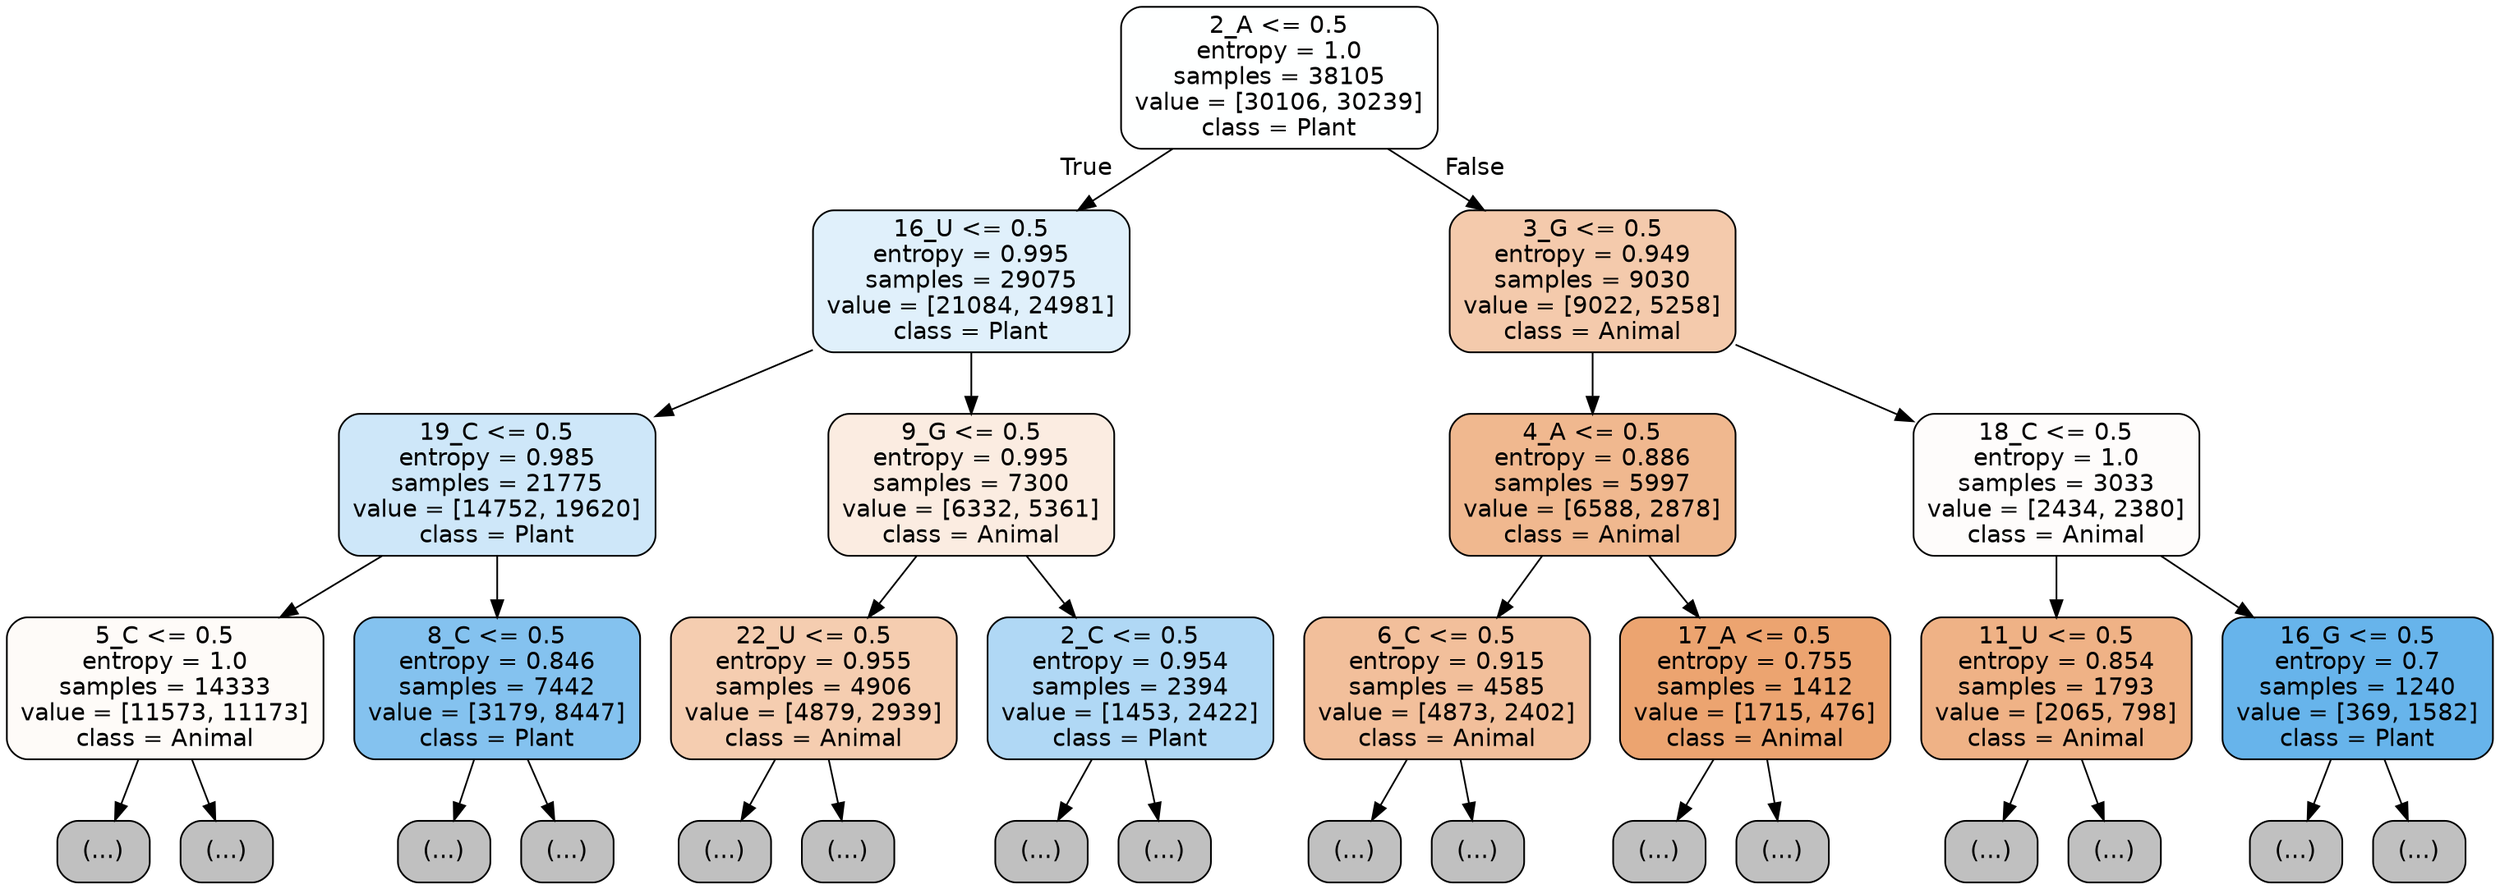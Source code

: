 digraph Tree {
node [shape=box, style="filled, rounded", color="black", fontname="helvetica"] ;
edge [fontname="helvetica"] ;
0 [label="2_A <= 0.5\nentropy = 1.0\nsamples = 38105\nvalue = [30106, 30239]\nclass = Plant", fillcolor="#feffff"] ;
1 [label="16_U <= 0.5\nentropy = 0.995\nsamples = 29075\nvalue = [21084, 24981]\nclass = Plant", fillcolor="#e0f0fb"] ;
0 -> 1 [labeldistance=2.5, labelangle=45, headlabel="True"] ;
2 [label="19_C <= 0.5\nentropy = 0.985\nsamples = 21775\nvalue = [14752, 19620]\nclass = Plant", fillcolor="#cee7f9"] ;
1 -> 2 ;
3 [label="5_C <= 0.5\nentropy = 1.0\nsamples = 14333\nvalue = [11573, 11173]\nclass = Animal", fillcolor="#fefbf8"] ;
2 -> 3 ;
4 [label="(...)", fillcolor="#C0C0C0"] ;
3 -> 4 ;
5543 [label="(...)", fillcolor="#C0C0C0"] ;
3 -> 5543 ;
6926 [label="8_C <= 0.5\nentropy = 0.846\nsamples = 7442\nvalue = [3179, 8447]\nclass = Plant", fillcolor="#84c2ef"] ;
2 -> 6926 ;
6927 [label="(...)", fillcolor="#C0C0C0"] ;
6926 -> 6927 ;
8604 [label="(...)", fillcolor="#C0C0C0"] ;
6926 -> 8604 ;
9179 [label="9_G <= 0.5\nentropy = 0.995\nsamples = 7300\nvalue = [6332, 5361]\nclass = Animal", fillcolor="#fbece1"] ;
1 -> 9179 ;
9180 [label="22_U <= 0.5\nentropy = 0.955\nsamples = 4906\nvalue = [4879, 2939]\nclass = Animal", fillcolor="#f5cdb0"] ;
9179 -> 9180 ;
9181 [label="(...)", fillcolor="#C0C0C0"] ;
9180 -> 9181 ;
11522 [label="(...)", fillcolor="#C0C0C0"] ;
9180 -> 11522 ;
11841 [label="2_C <= 0.5\nentropy = 0.954\nsamples = 2394\nvalue = [1453, 2422]\nclass = Plant", fillcolor="#b0d8f5"] ;
9179 -> 11841 ;
11842 [label="(...)", fillcolor="#C0C0C0"] ;
11841 -> 11842 ;
12499 [label="(...)", fillcolor="#C0C0C0"] ;
11841 -> 12499 ;
12778 [label="3_G <= 0.5\nentropy = 0.949\nsamples = 9030\nvalue = [9022, 5258]\nclass = Animal", fillcolor="#f4caac"] ;
0 -> 12778 [labeldistance=2.5, labelangle=-45, headlabel="False"] ;
12779 [label="4_A <= 0.5\nentropy = 0.886\nsamples = 5997\nvalue = [6588, 2878]\nclass = Animal", fillcolor="#f0b88f"] ;
12778 -> 12779 ;
12780 [label="6_C <= 0.5\nentropy = 0.915\nsamples = 4585\nvalue = [4873, 2402]\nclass = Animal", fillcolor="#f2bf9b"] ;
12779 -> 12780 ;
12781 [label="(...)", fillcolor="#C0C0C0"] ;
12780 -> 12781 ;
14444 [label="(...)", fillcolor="#C0C0C0"] ;
12780 -> 14444 ;
14933 [label="17_A <= 0.5\nentropy = 0.755\nsamples = 1412\nvalue = [1715, 476]\nclass = Animal", fillcolor="#eca470"] ;
12779 -> 14933 ;
14934 [label="(...)", fillcolor="#C0C0C0"] ;
14933 -> 14934 ;
15435 [label="(...)", fillcolor="#C0C0C0"] ;
14933 -> 15435 ;
15566 [label="18_C <= 0.5\nentropy = 1.0\nsamples = 3033\nvalue = [2434, 2380]\nclass = Animal", fillcolor="#fefcfb"] ;
12778 -> 15566 ;
15567 [label="11_U <= 0.5\nentropy = 0.854\nsamples = 1793\nvalue = [2065, 798]\nclass = Animal", fillcolor="#efb286"] ;
15566 -> 15567 ;
15568 [label="(...)", fillcolor="#C0C0C0"] ;
15567 -> 15568 ;
16221 [label="(...)", fillcolor="#C0C0C0"] ;
15567 -> 16221 ;
16474 [label="16_G <= 0.5\nentropy = 0.7\nsamples = 1240\nvalue = [369, 1582]\nclass = Plant", fillcolor="#67b4eb"] ;
15566 -> 16474 ;
16475 [label="(...)", fillcolor="#C0C0C0"] ;
16474 -> 16475 ;
16692 [label="(...)", fillcolor="#C0C0C0"] ;
16474 -> 16692 ;
}